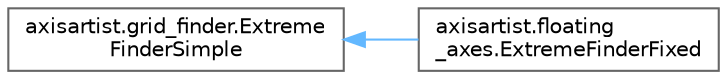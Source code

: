 digraph "Graphical Class Hierarchy"
{
 // LATEX_PDF_SIZE
  bgcolor="transparent";
  edge [fontname=Helvetica,fontsize=10,labelfontname=Helvetica,labelfontsize=10];
  node [fontname=Helvetica,fontsize=10,shape=box,height=0.2,width=0.4];
  rankdir="LR";
  Node0 [id="Node000000",label="axisartist.grid_finder.Extreme\lFinderSimple",height=0.2,width=0.4,color="grey40", fillcolor="white", style="filled",URL="$d5/da5/classaxisartist_1_1grid__finder_1_1ExtremeFinderSimple.html",tooltip=" "];
  Node0 -> Node1 [id="edge3275_Node000000_Node000001",dir="back",color="steelblue1",style="solid",tooltip=" "];
  Node1 [id="Node000001",label="axisartist.floating\l_axes.ExtremeFinderFixed",height=0.2,width=0.4,color="grey40", fillcolor="white", style="filled",URL="$d4/db3/classaxisartist_1_1floating__axes_1_1ExtremeFinderFixed.html",tooltip=" "];
}
